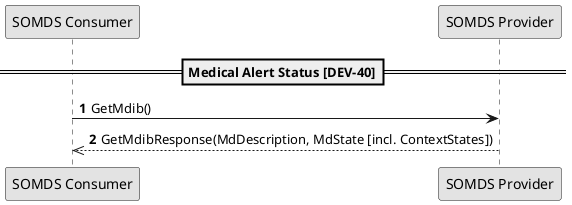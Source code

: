 @startuml

skinparam monochrome true
autonumber

!global $str_somds_consumer = "SOMDS Consumer"
!global $str_somds_provider = "SOMDS Provider"

participant "$str_somds_consumer" as consumer
participant "$str_somds_provider" as provider

==Medical Alert Status [DEV-40]==

consumer -> provider: GetMdib()
consumer <<-- provider: GetMdibResponse(MdDescription, MdState [incl. ContextStates])
@enduml
